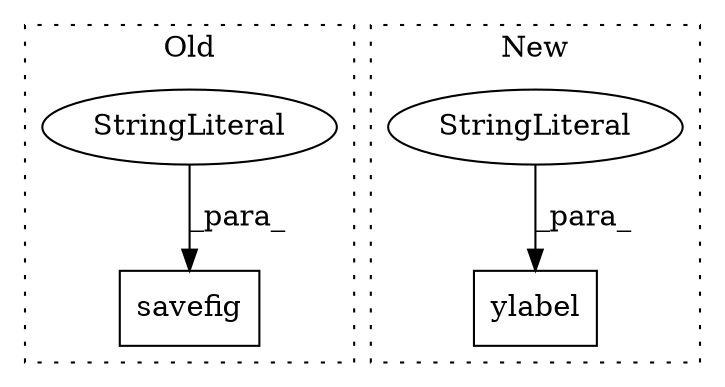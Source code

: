 digraph G {
subgraph cluster0 {
1 [label="savefig" a="32" s="2151,2176" l="8,1" shape="box"];
3 [label="StringLiteral" a="45" s="2169" l="7" shape="ellipse"];
label = "Old";
style="dotted";
}
subgraph cluster1 {
2 [label="ylabel" a="32" s="1890,1939" l="7,1" shape="box"];
4 [label="StringLiteral" a="45" s="1897" l="39" shape="ellipse"];
label = "New";
style="dotted";
}
3 -> 1 [label="_para_"];
4 -> 2 [label="_para_"];
}
